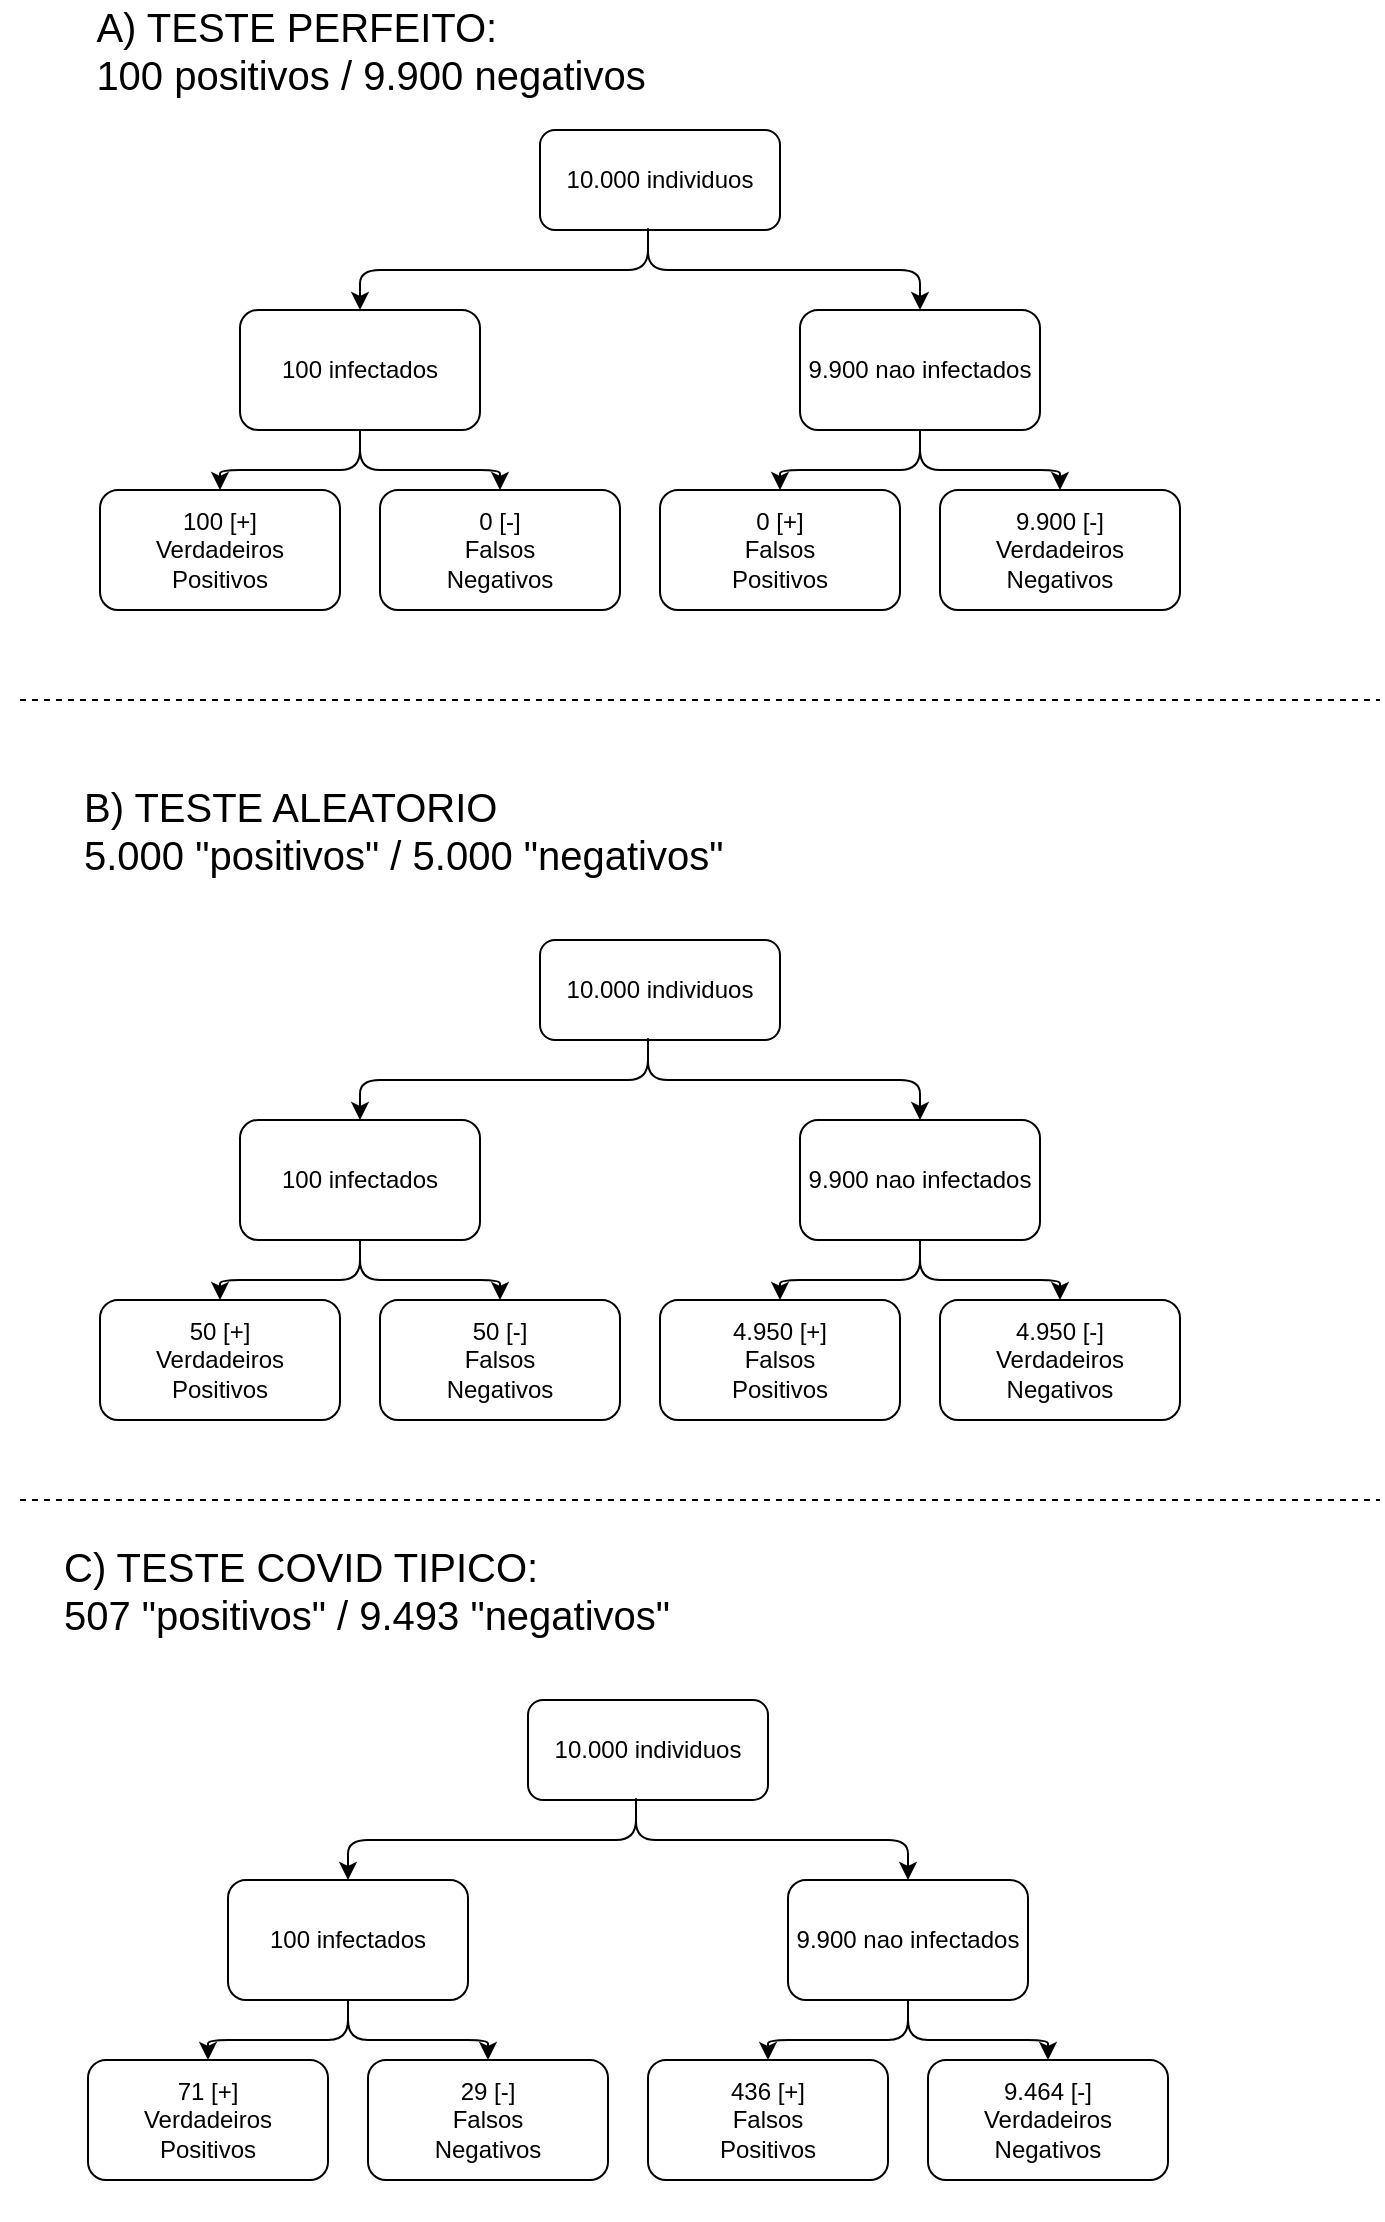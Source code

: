<mxfile version="13.4.2" type="device"><diagram id="prtHgNgQTEPvFCAcTncT" name="Page-1"><mxGraphModel dx="805" dy="696" grid="1" gridSize="10" guides="1" tooltips="1" connect="1" arrows="1" fold="1" page="1" pageScale="1" pageWidth="827" pageHeight="1169" math="0" shadow="0"><root><mxCell id="0"/><mxCell id="1" parent="0"/><mxCell id="9WtuqWGrFUT5NiO1jSFs-53" value="" style="group" parent="1" vertex="1" connectable="0"><mxGeometry x="40" y="790" width="554" height="340" as="geometry"/></mxCell><mxCell id="9WtuqWGrFUT5NiO1jSFs-51" value="C) TESTE COVID TIPICO:&lt;br&gt;507 &quot;positivos&quot; / 9.493 &quot;negativos&quot;&amp;nbsp;" style="text;html=1;resizable=0;autosize=1;align=left;verticalAlign=middle;points=[];fillColor=none;strokeColor=none;rounded=0;fontSize=20;" parent="9WtuqWGrFUT5NiO1jSFs-53" vertex="1"><mxGeometry width="320" height="50" as="geometry"/></mxCell><mxCell id="9WtuqWGrFUT5NiO1jSFs-52" value="" style="group" parent="9WtuqWGrFUT5NiO1jSFs-53" vertex="1" connectable="0"><mxGeometry x="14" y="80" width="540" height="260" as="geometry"/></mxCell><mxCell id="czhnmr2CNeX2Q-teivej-2" value="10.000 individuos" style="rounded=1;whiteSpace=wrap;html=1;" parent="9WtuqWGrFUT5NiO1jSFs-52" vertex="1"><mxGeometry x="220" width="120" height="50" as="geometry"/></mxCell><mxCell id="czhnmr2CNeX2Q-teivej-3" value="100 infectados" style="rounded=1;whiteSpace=wrap;html=1;" parent="9WtuqWGrFUT5NiO1jSFs-52" vertex="1"><mxGeometry x="70" y="90" width="120" height="60" as="geometry"/></mxCell><mxCell id="czhnmr2CNeX2Q-teivej-4" value="9.900 nao infectados" style="rounded=1;whiteSpace=wrap;html=1;" parent="9WtuqWGrFUT5NiO1jSFs-52" vertex="1"><mxGeometry x="350" y="90" width="120" height="60" as="geometry"/></mxCell><mxCell id="czhnmr2CNeX2Q-teivej-8" value="" style="edgeStyle=elbowEdgeStyle;elbow=vertical;endArrow=classic;html=1;exitX=0.45;exitY=1.033;exitDx=0;exitDy=0;exitPerimeter=0;entryX=0.5;entryY=0;entryDx=0;entryDy=0;" parent="9WtuqWGrFUT5NiO1jSFs-52" source="czhnmr2CNeX2Q-teivej-2" target="czhnmr2CNeX2Q-teivej-4" edge="1"><mxGeometry width="50" height="50" relative="1" as="geometry"><mxPoint x="200" y="260" as="sourcePoint"/><mxPoint x="290" y="210" as="targetPoint"/><Array as="points"><mxPoint x="270" y="70"/><mxPoint x="320" y="80"/></Array></mxGeometry></mxCell><mxCell id="czhnmr2CNeX2Q-teivej-10" value="" style="edgeStyle=elbowEdgeStyle;elbow=vertical;endArrow=classic;html=1;exitX=0.45;exitY=0.983;exitDx=0;exitDy=0;exitPerimeter=0;entryX=0.5;entryY=0;entryDx=0;entryDy=0;" parent="9WtuqWGrFUT5NiO1jSFs-52" source="czhnmr2CNeX2Q-teivej-2" target="czhnmr2CNeX2Q-teivej-3" edge="1"><mxGeometry width="50" height="50" relative="1" as="geometry"><mxPoint x="274" y="71.98" as="sourcePoint"/><mxPoint x="390" y="120" as="targetPoint"/><Array as="points"><mxPoint x="210" y="70"/><mxPoint x="200" y="90"/></Array></mxGeometry></mxCell><mxCell id="czhnmr2CNeX2Q-teivej-11" style="edgeStyle=orthogonalEdgeStyle;rounded=0;orthogonalLoop=1;jettySize=auto;html=1;exitX=0.5;exitY=1;exitDx=0;exitDy=0;" parent="9WtuqWGrFUT5NiO1jSFs-52" source="czhnmr2CNeX2Q-teivej-4" target="czhnmr2CNeX2Q-teivej-4" edge="1"><mxGeometry relative="1" as="geometry"/></mxCell><mxCell id="9WtuqWGrFUT5NiO1jSFs-2" value="29 [-]&lt;br&gt;Falsos &lt;br&gt;Negativos" style="rounded=1;whiteSpace=wrap;html=1;" parent="9WtuqWGrFUT5NiO1jSFs-52" vertex="1"><mxGeometry x="140" y="180" width="120" height="60" as="geometry"/></mxCell><mxCell id="9WtuqWGrFUT5NiO1jSFs-3" value="71 [+]&lt;br&gt;Verdadeiros &lt;br&gt;Positivos" style="rounded=1;whiteSpace=wrap;html=1;" parent="9WtuqWGrFUT5NiO1jSFs-52" vertex="1"><mxGeometry y="180" width="120" height="60" as="geometry"/></mxCell><mxCell id="9WtuqWGrFUT5NiO1jSFs-4" value="" style="edgeStyle=elbowEdgeStyle;elbow=vertical;endArrow=classic;html=1;entryX=0.5;entryY=0;entryDx=0;entryDy=0;" parent="9WtuqWGrFUT5NiO1jSFs-52" target="9WtuqWGrFUT5NiO1jSFs-3" edge="1"><mxGeometry width="50" height="50" relative="1" as="geometry"><mxPoint x="130" y="150" as="sourcePoint"/><mxPoint x="180" y="380" as="targetPoint"/><Array as="points"><mxPoint x="190" y="170"/><mxPoint x="210" y="250"/></Array></mxGeometry></mxCell><mxCell id="9WtuqWGrFUT5NiO1jSFs-5" value="" style="edgeStyle=elbowEdgeStyle;elbow=vertical;endArrow=classic;html=1;exitX=0.5;exitY=1;exitDx=0;exitDy=0;entryX=0.5;entryY=0;entryDx=0;entryDy=0;" parent="9WtuqWGrFUT5NiO1jSFs-52" source="czhnmr2CNeX2Q-teivej-3" target="9WtuqWGrFUT5NiO1jSFs-2" edge="1"><mxGeometry width="50" height="50" relative="1" as="geometry"><mxPoint x="134" y="219.15" as="sourcePoint"/><mxPoint x="280" y="290" as="targetPoint"/><Array as="points"><mxPoint x="80" y="170"/><mxPoint x="90" y="260"/></Array></mxGeometry></mxCell><mxCell id="9WtuqWGrFUT5NiO1jSFs-6" style="edgeStyle=orthogonalEdgeStyle;rounded=0;orthogonalLoop=1;jettySize=auto;html=1;exitX=0.5;exitY=1;exitDx=0;exitDy=0;" parent="9WtuqWGrFUT5NiO1jSFs-52" source="9WtuqWGrFUT5NiO1jSFs-3" target="9WtuqWGrFUT5NiO1jSFs-3" edge="1"><mxGeometry relative="1" as="geometry"/></mxCell><mxCell id="9WtuqWGrFUT5NiO1jSFs-8" value="436 [+]&lt;br&gt;Falsos &lt;br&gt;Positivos" style="rounded=1;whiteSpace=wrap;html=1;" parent="9WtuqWGrFUT5NiO1jSFs-52" vertex="1"><mxGeometry x="280" y="180" width="120" height="60" as="geometry"/></mxCell><mxCell id="9WtuqWGrFUT5NiO1jSFs-9" value="9.464 [-]&lt;br&gt;Verdadeiros &lt;br&gt;Negativos" style="rounded=1;whiteSpace=wrap;html=1;" parent="9WtuqWGrFUT5NiO1jSFs-52" vertex="1"><mxGeometry x="420" y="180" width="120" height="60" as="geometry"/></mxCell><mxCell id="9WtuqWGrFUT5NiO1jSFs-10" value="" style="edgeStyle=elbowEdgeStyle;elbow=vertical;endArrow=classic;html=1;entryX=0.5;entryY=0;entryDx=0;entryDy=0;exitX=0.5;exitY=1;exitDx=0;exitDy=0;" parent="9WtuqWGrFUT5NiO1jSFs-52" source="czhnmr2CNeX2Q-teivej-4" target="9WtuqWGrFUT5NiO1jSFs-9" edge="1"><mxGeometry width="50" height="50" relative="1" as="geometry"><mxPoint x="440" y="150" as="sourcePoint"/><mxPoint x="490" y="380" as="targetPoint"/><Array as="points"><mxPoint x="380" y="170"/><mxPoint x="370" y="160"/><mxPoint x="520" y="250"/></Array></mxGeometry></mxCell><mxCell id="9WtuqWGrFUT5NiO1jSFs-11" value="" style="edgeStyle=elbowEdgeStyle;elbow=vertical;endArrow=classic;html=1;exitX=0.5;exitY=1;exitDx=0;exitDy=0;entryX=0.5;entryY=0;entryDx=0;entryDy=0;" parent="9WtuqWGrFUT5NiO1jSFs-52" source="czhnmr2CNeX2Q-teivej-4" target="9WtuqWGrFUT5NiO1jSFs-8" edge="1"><mxGeometry width="50" height="50" relative="1" as="geometry"><mxPoint x="440" y="150" as="sourcePoint"/><mxPoint x="590" y="290" as="targetPoint"/><Array as="points"><mxPoint x="390" y="170"/><mxPoint x="400" y="260"/></Array></mxGeometry></mxCell><mxCell id="9WtuqWGrFUT5NiO1jSFs-12" style="edgeStyle=orthogonalEdgeStyle;rounded=0;orthogonalLoop=1;jettySize=auto;html=1;exitX=0.5;exitY=1;exitDx=0;exitDy=0;" parent="9WtuqWGrFUT5NiO1jSFs-52" source="9WtuqWGrFUT5NiO1jSFs-9" target="9WtuqWGrFUT5NiO1jSFs-9" edge="1"><mxGeometry relative="1" as="geometry"/></mxCell><mxCell id="9WtuqWGrFUT5NiO1jSFs-54" value="" style="group" parent="1" vertex="1" connectable="0"><mxGeometry x="10" y="20" width="590" height="325" as="geometry"/></mxCell><mxCell id="9WtuqWGrFUT5NiO1jSFs-49" value="" style="group" parent="9WtuqWGrFUT5NiO1jSFs-54" vertex="1" connectable="0"><mxGeometry y="65" width="590" height="260" as="geometry"/></mxCell><mxCell id="9WtuqWGrFUT5NiO1jSFs-15" value="10.000 individuos" style="rounded=1;whiteSpace=wrap;html=1;" parent="9WtuqWGrFUT5NiO1jSFs-49" vertex="1"><mxGeometry x="270" width="120" height="50" as="geometry"/></mxCell><mxCell id="9WtuqWGrFUT5NiO1jSFs-16" value="100 infectados" style="rounded=1;whiteSpace=wrap;html=1;" parent="9WtuqWGrFUT5NiO1jSFs-49" vertex="1"><mxGeometry x="120" y="90" width="120" height="60" as="geometry"/></mxCell><mxCell id="9WtuqWGrFUT5NiO1jSFs-17" value="9.900 nao infectados" style="rounded=1;whiteSpace=wrap;html=1;" parent="9WtuqWGrFUT5NiO1jSFs-49" vertex="1"><mxGeometry x="400" y="90" width="120" height="60" as="geometry"/></mxCell><mxCell id="9WtuqWGrFUT5NiO1jSFs-18" value="" style="edgeStyle=elbowEdgeStyle;elbow=vertical;endArrow=classic;html=1;exitX=0.45;exitY=1.033;exitDx=0;exitDy=0;exitPerimeter=0;entryX=0.5;entryY=0;entryDx=0;entryDy=0;" parent="9WtuqWGrFUT5NiO1jSFs-49" source="9WtuqWGrFUT5NiO1jSFs-15" target="9WtuqWGrFUT5NiO1jSFs-17" edge="1"><mxGeometry width="50" height="50" relative="1" as="geometry"><mxPoint x="250" y="260" as="sourcePoint"/><mxPoint x="340" y="210" as="targetPoint"/><Array as="points"><mxPoint x="320" y="70"/><mxPoint x="370" y="80"/></Array></mxGeometry></mxCell><mxCell id="9WtuqWGrFUT5NiO1jSFs-19" value="" style="edgeStyle=elbowEdgeStyle;elbow=vertical;endArrow=classic;html=1;exitX=0.45;exitY=0.983;exitDx=0;exitDy=0;exitPerimeter=0;entryX=0.5;entryY=0;entryDx=0;entryDy=0;" parent="9WtuqWGrFUT5NiO1jSFs-49" source="9WtuqWGrFUT5NiO1jSFs-15" target="9WtuqWGrFUT5NiO1jSFs-16" edge="1"><mxGeometry width="50" height="50" relative="1" as="geometry"><mxPoint x="324" y="71.98" as="sourcePoint"/><mxPoint x="440" y="120" as="targetPoint"/><Array as="points"><mxPoint x="260" y="70"/><mxPoint x="250" y="90"/></Array></mxGeometry></mxCell><mxCell id="9WtuqWGrFUT5NiO1jSFs-20" style="edgeStyle=orthogonalEdgeStyle;rounded=0;orthogonalLoop=1;jettySize=auto;html=1;exitX=0.5;exitY=1;exitDx=0;exitDy=0;" parent="9WtuqWGrFUT5NiO1jSFs-49" source="9WtuqWGrFUT5NiO1jSFs-17" target="9WtuqWGrFUT5NiO1jSFs-17" edge="1"><mxGeometry relative="1" as="geometry"/></mxCell><mxCell id="9WtuqWGrFUT5NiO1jSFs-21" value="0 [-]&lt;br&gt;Falsos &lt;br&gt;Negativos" style="rounded=1;whiteSpace=wrap;html=1;" parent="9WtuqWGrFUT5NiO1jSFs-49" vertex="1"><mxGeometry x="190" y="180" width="120" height="60" as="geometry"/></mxCell><mxCell id="9WtuqWGrFUT5NiO1jSFs-22" value="100 [+]&lt;br&gt;Verdadeiros &lt;br&gt;Positivos" style="rounded=1;whiteSpace=wrap;html=1;" parent="9WtuqWGrFUT5NiO1jSFs-49" vertex="1"><mxGeometry x="50" y="180" width="120" height="60" as="geometry"/></mxCell><mxCell id="9WtuqWGrFUT5NiO1jSFs-23" value="" style="edgeStyle=elbowEdgeStyle;elbow=vertical;endArrow=classic;html=1;entryX=0.5;entryY=0;entryDx=0;entryDy=0;" parent="9WtuqWGrFUT5NiO1jSFs-49" target="9WtuqWGrFUT5NiO1jSFs-22" edge="1"><mxGeometry width="50" height="50" relative="1" as="geometry"><mxPoint x="180" y="150" as="sourcePoint"/><mxPoint x="230" y="380" as="targetPoint"/><Array as="points"><mxPoint x="240" y="170"/><mxPoint x="260" y="250"/></Array></mxGeometry></mxCell><mxCell id="9WtuqWGrFUT5NiO1jSFs-24" value="" style="edgeStyle=elbowEdgeStyle;elbow=vertical;endArrow=classic;html=1;exitX=0.5;exitY=1;exitDx=0;exitDy=0;entryX=0.5;entryY=0;entryDx=0;entryDy=0;" parent="9WtuqWGrFUT5NiO1jSFs-49" source="9WtuqWGrFUT5NiO1jSFs-16" target="9WtuqWGrFUT5NiO1jSFs-21" edge="1"><mxGeometry width="50" height="50" relative="1" as="geometry"><mxPoint x="184" y="219.15" as="sourcePoint"/><mxPoint x="330" y="290" as="targetPoint"/><Array as="points"><mxPoint x="130" y="170"/><mxPoint x="140" y="260"/></Array></mxGeometry></mxCell><mxCell id="9WtuqWGrFUT5NiO1jSFs-25" style="edgeStyle=orthogonalEdgeStyle;rounded=0;orthogonalLoop=1;jettySize=auto;html=1;exitX=0.5;exitY=1;exitDx=0;exitDy=0;" parent="9WtuqWGrFUT5NiO1jSFs-49" source="9WtuqWGrFUT5NiO1jSFs-22" target="9WtuqWGrFUT5NiO1jSFs-22" edge="1"><mxGeometry relative="1" as="geometry"/></mxCell><mxCell id="9WtuqWGrFUT5NiO1jSFs-26" value="0 [+]&lt;br&gt;Falsos &lt;br&gt;Positivos" style="rounded=1;whiteSpace=wrap;html=1;" parent="9WtuqWGrFUT5NiO1jSFs-49" vertex="1"><mxGeometry x="330" y="180" width="120" height="60" as="geometry"/></mxCell><mxCell id="9WtuqWGrFUT5NiO1jSFs-27" value="9.900 [-]&lt;br&gt;Verdadeiros &lt;br&gt;Negativos" style="rounded=1;whiteSpace=wrap;html=1;" parent="9WtuqWGrFUT5NiO1jSFs-49" vertex="1"><mxGeometry x="470" y="180" width="120" height="60" as="geometry"/></mxCell><mxCell id="9WtuqWGrFUT5NiO1jSFs-28" value="" style="edgeStyle=elbowEdgeStyle;elbow=vertical;endArrow=classic;html=1;entryX=0.5;entryY=0;entryDx=0;entryDy=0;exitX=0.5;exitY=1;exitDx=0;exitDy=0;" parent="9WtuqWGrFUT5NiO1jSFs-49" source="9WtuqWGrFUT5NiO1jSFs-17" target="9WtuqWGrFUT5NiO1jSFs-27" edge="1"><mxGeometry width="50" height="50" relative="1" as="geometry"><mxPoint x="490" y="150" as="sourcePoint"/><mxPoint x="540" y="380" as="targetPoint"/><Array as="points"><mxPoint x="430" y="170"/><mxPoint x="420" y="160"/><mxPoint x="570" y="250"/></Array></mxGeometry></mxCell><mxCell id="9WtuqWGrFUT5NiO1jSFs-29" value="" style="edgeStyle=elbowEdgeStyle;elbow=vertical;endArrow=classic;html=1;exitX=0.5;exitY=1;exitDx=0;exitDy=0;entryX=0.5;entryY=0;entryDx=0;entryDy=0;" parent="9WtuqWGrFUT5NiO1jSFs-49" source="9WtuqWGrFUT5NiO1jSFs-17" target="9WtuqWGrFUT5NiO1jSFs-26" edge="1"><mxGeometry width="50" height="50" relative="1" as="geometry"><mxPoint x="490" y="150" as="sourcePoint"/><mxPoint x="640" y="290" as="targetPoint"/><Array as="points"><mxPoint x="440" y="170"/><mxPoint x="450" y="260"/></Array></mxGeometry></mxCell><mxCell id="9WtuqWGrFUT5NiO1jSFs-30" style="edgeStyle=orthogonalEdgeStyle;rounded=0;orthogonalLoop=1;jettySize=auto;html=1;exitX=0.5;exitY=1;exitDx=0;exitDy=0;" parent="9WtuqWGrFUT5NiO1jSFs-49" source="9WtuqWGrFUT5NiO1jSFs-27" target="9WtuqWGrFUT5NiO1jSFs-27" edge="1"><mxGeometry relative="1" as="geometry"/></mxCell><mxCell id="9WtuqWGrFUT5NiO1jSFs-31" value="&lt;div style=&quot;text-align: left&quot;&gt;&lt;span&gt;A) TESTE PERFEITO:&lt;/span&gt;&lt;/div&gt;100 positivos / 9.900 negativos" style="text;html=1;resizable=0;autosize=1;align=center;verticalAlign=middle;points=[];fillColor=none;strokeColor=none;rounded=0;fontSize=20;" parent="9WtuqWGrFUT5NiO1jSFs-54" vertex="1"><mxGeometry x="40" width="290" height="50" as="geometry"/></mxCell><mxCell id="9WtuqWGrFUT5NiO1jSFs-55" value="" style="group" parent="1" vertex="1" connectable="0"><mxGeometry x="10" y="410" width="590" height="340" as="geometry"/></mxCell><mxCell id="9WtuqWGrFUT5NiO1jSFs-50" value="" style="group" parent="9WtuqWGrFUT5NiO1jSFs-55" vertex="1" connectable="0"><mxGeometry y="80" width="590" height="260" as="geometry"/></mxCell><mxCell id="9WtuqWGrFUT5NiO1jSFs-32" value="10.000 individuos" style="rounded=1;whiteSpace=wrap;html=1;" parent="9WtuqWGrFUT5NiO1jSFs-50" vertex="1"><mxGeometry x="270" width="120" height="50" as="geometry"/></mxCell><mxCell id="9WtuqWGrFUT5NiO1jSFs-33" value="100 infectados" style="rounded=1;whiteSpace=wrap;html=1;" parent="9WtuqWGrFUT5NiO1jSFs-50" vertex="1"><mxGeometry x="120" y="90" width="120" height="60" as="geometry"/></mxCell><mxCell id="9WtuqWGrFUT5NiO1jSFs-34" value="9.900 nao infectados" style="rounded=1;whiteSpace=wrap;html=1;" parent="9WtuqWGrFUT5NiO1jSFs-50" vertex="1"><mxGeometry x="400" y="90" width="120" height="60" as="geometry"/></mxCell><mxCell id="9WtuqWGrFUT5NiO1jSFs-35" value="" style="edgeStyle=elbowEdgeStyle;elbow=vertical;endArrow=classic;html=1;exitX=0.45;exitY=1.033;exitDx=0;exitDy=0;exitPerimeter=0;entryX=0.5;entryY=0;entryDx=0;entryDy=0;" parent="9WtuqWGrFUT5NiO1jSFs-50" source="9WtuqWGrFUT5NiO1jSFs-32" target="9WtuqWGrFUT5NiO1jSFs-34" edge="1"><mxGeometry width="50" height="50" relative="1" as="geometry"><mxPoint x="250" y="260" as="sourcePoint"/><mxPoint x="340" y="210" as="targetPoint"/><Array as="points"><mxPoint x="320" y="70"/><mxPoint x="370" y="80"/></Array></mxGeometry></mxCell><mxCell id="9WtuqWGrFUT5NiO1jSFs-36" value="" style="edgeStyle=elbowEdgeStyle;elbow=vertical;endArrow=classic;html=1;exitX=0.45;exitY=0.983;exitDx=0;exitDy=0;exitPerimeter=0;entryX=0.5;entryY=0;entryDx=0;entryDy=0;" parent="9WtuqWGrFUT5NiO1jSFs-50" source="9WtuqWGrFUT5NiO1jSFs-32" target="9WtuqWGrFUT5NiO1jSFs-33" edge="1"><mxGeometry width="50" height="50" relative="1" as="geometry"><mxPoint x="324" y="71.98" as="sourcePoint"/><mxPoint x="440" y="120" as="targetPoint"/><Array as="points"><mxPoint x="260" y="70"/><mxPoint x="250" y="90"/></Array></mxGeometry></mxCell><mxCell id="9WtuqWGrFUT5NiO1jSFs-37" style="edgeStyle=orthogonalEdgeStyle;rounded=0;orthogonalLoop=1;jettySize=auto;html=1;exitX=0.5;exitY=1;exitDx=0;exitDy=0;" parent="9WtuqWGrFUT5NiO1jSFs-50" source="9WtuqWGrFUT5NiO1jSFs-34" target="9WtuqWGrFUT5NiO1jSFs-34" edge="1"><mxGeometry relative="1" as="geometry"/></mxCell><mxCell id="9WtuqWGrFUT5NiO1jSFs-38" value="50 [-]&lt;br&gt;Falsos &lt;br&gt;Negativos" style="rounded=1;whiteSpace=wrap;html=1;" parent="9WtuqWGrFUT5NiO1jSFs-50" vertex="1"><mxGeometry x="190" y="180" width="120" height="60" as="geometry"/></mxCell><mxCell id="9WtuqWGrFUT5NiO1jSFs-39" value="50 [+]&lt;br&gt;Verdadeiros &lt;br&gt;Positivos" style="rounded=1;whiteSpace=wrap;html=1;" parent="9WtuqWGrFUT5NiO1jSFs-50" vertex="1"><mxGeometry x="50" y="180" width="120" height="60" as="geometry"/></mxCell><mxCell id="9WtuqWGrFUT5NiO1jSFs-40" value="" style="edgeStyle=elbowEdgeStyle;elbow=vertical;endArrow=classic;html=1;entryX=0.5;entryY=0;entryDx=0;entryDy=0;" parent="9WtuqWGrFUT5NiO1jSFs-50" target="9WtuqWGrFUT5NiO1jSFs-39" edge="1"><mxGeometry width="50" height="50" relative="1" as="geometry"><mxPoint x="180" y="150" as="sourcePoint"/><mxPoint x="230" y="380" as="targetPoint"/><Array as="points"><mxPoint x="240" y="170"/><mxPoint x="260" y="250"/></Array></mxGeometry></mxCell><mxCell id="9WtuqWGrFUT5NiO1jSFs-41" value="" style="edgeStyle=elbowEdgeStyle;elbow=vertical;endArrow=classic;html=1;exitX=0.5;exitY=1;exitDx=0;exitDy=0;entryX=0.5;entryY=0;entryDx=0;entryDy=0;" parent="9WtuqWGrFUT5NiO1jSFs-50" source="9WtuqWGrFUT5NiO1jSFs-33" target="9WtuqWGrFUT5NiO1jSFs-38" edge="1"><mxGeometry width="50" height="50" relative="1" as="geometry"><mxPoint x="184" y="219.15" as="sourcePoint"/><mxPoint x="330" y="290" as="targetPoint"/><Array as="points"><mxPoint x="130" y="170"/><mxPoint x="140" y="260"/></Array></mxGeometry></mxCell><mxCell id="9WtuqWGrFUT5NiO1jSFs-42" style="edgeStyle=orthogonalEdgeStyle;rounded=0;orthogonalLoop=1;jettySize=auto;html=1;exitX=0.5;exitY=1;exitDx=0;exitDy=0;" parent="9WtuqWGrFUT5NiO1jSFs-50" source="9WtuqWGrFUT5NiO1jSFs-39" target="9WtuqWGrFUT5NiO1jSFs-39" edge="1"><mxGeometry relative="1" as="geometry"/></mxCell><mxCell id="9WtuqWGrFUT5NiO1jSFs-43" value="4.950 [+]&lt;br&gt;Falsos &lt;br&gt;Positivos" style="rounded=1;whiteSpace=wrap;html=1;" parent="9WtuqWGrFUT5NiO1jSFs-50" vertex="1"><mxGeometry x="330" y="180" width="120" height="60" as="geometry"/></mxCell><mxCell id="9WtuqWGrFUT5NiO1jSFs-44" value="4.950&amp;nbsp;[-]&lt;br&gt;Verdadeiros &lt;br&gt;Negativos" style="rounded=1;whiteSpace=wrap;html=1;" parent="9WtuqWGrFUT5NiO1jSFs-50" vertex="1"><mxGeometry x="470" y="180" width="120" height="60" as="geometry"/></mxCell><mxCell id="9WtuqWGrFUT5NiO1jSFs-45" value="" style="edgeStyle=elbowEdgeStyle;elbow=vertical;endArrow=classic;html=1;entryX=0.5;entryY=0;entryDx=0;entryDy=0;exitX=0.5;exitY=1;exitDx=0;exitDy=0;" parent="9WtuqWGrFUT5NiO1jSFs-50" source="9WtuqWGrFUT5NiO1jSFs-34" target="9WtuqWGrFUT5NiO1jSFs-44" edge="1"><mxGeometry width="50" height="50" relative="1" as="geometry"><mxPoint x="490" y="150" as="sourcePoint"/><mxPoint x="540" y="380" as="targetPoint"/><Array as="points"><mxPoint x="430" y="170"/><mxPoint x="420" y="160"/><mxPoint x="570" y="250"/></Array></mxGeometry></mxCell><mxCell id="9WtuqWGrFUT5NiO1jSFs-46" value="" style="edgeStyle=elbowEdgeStyle;elbow=vertical;endArrow=classic;html=1;exitX=0.5;exitY=1;exitDx=0;exitDy=0;entryX=0.5;entryY=0;entryDx=0;entryDy=0;" parent="9WtuqWGrFUT5NiO1jSFs-50" source="9WtuqWGrFUT5NiO1jSFs-34" target="9WtuqWGrFUT5NiO1jSFs-43" edge="1"><mxGeometry width="50" height="50" relative="1" as="geometry"><mxPoint x="490" y="150" as="sourcePoint"/><mxPoint x="640" y="290" as="targetPoint"/><Array as="points"><mxPoint x="440" y="170"/><mxPoint x="450" y="260"/></Array></mxGeometry></mxCell><mxCell id="9WtuqWGrFUT5NiO1jSFs-47" style="edgeStyle=orthogonalEdgeStyle;rounded=0;orthogonalLoop=1;jettySize=auto;html=1;exitX=0.5;exitY=1;exitDx=0;exitDy=0;" parent="9WtuqWGrFUT5NiO1jSFs-50" source="9WtuqWGrFUT5NiO1jSFs-44" target="9WtuqWGrFUT5NiO1jSFs-44" edge="1"><mxGeometry relative="1" as="geometry"/></mxCell><mxCell id="9WtuqWGrFUT5NiO1jSFs-48" value="B) TESTE ALEATORIO&lt;br&gt;5.000 &quot;positivos&quot; / 5.000 &quot;negativos&quot;" style="text;html=1;resizable=0;autosize=1;align=left;verticalAlign=middle;points=[];fillColor=none;strokeColor=none;rounded=0;fontSize=20;" parent="9WtuqWGrFUT5NiO1jSFs-55" vertex="1"><mxGeometry x="40" width="340" height="50" as="geometry"/></mxCell><mxCell id="9WtuqWGrFUT5NiO1jSFs-57" value="" style="endArrow=none;dashed=1;html=1;fontSize=20;" parent="1" edge="1"><mxGeometry width="50" height="50" relative="1" as="geometry"><mxPoint x="20" y="370" as="sourcePoint"/><mxPoint x="700" y="370" as="targetPoint"/></mxGeometry></mxCell><mxCell id="9WtuqWGrFUT5NiO1jSFs-58" value="" style="endArrow=none;dashed=1;html=1;fontSize=20;" parent="1" edge="1"><mxGeometry width="50" height="50" relative="1" as="geometry"><mxPoint x="20" y="770" as="sourcePoint"/><mxPoint x="700" y="770" as="targetPoint"/></mxGeometry></mxCell></root></mxGraphModel></diagram></mxfile>